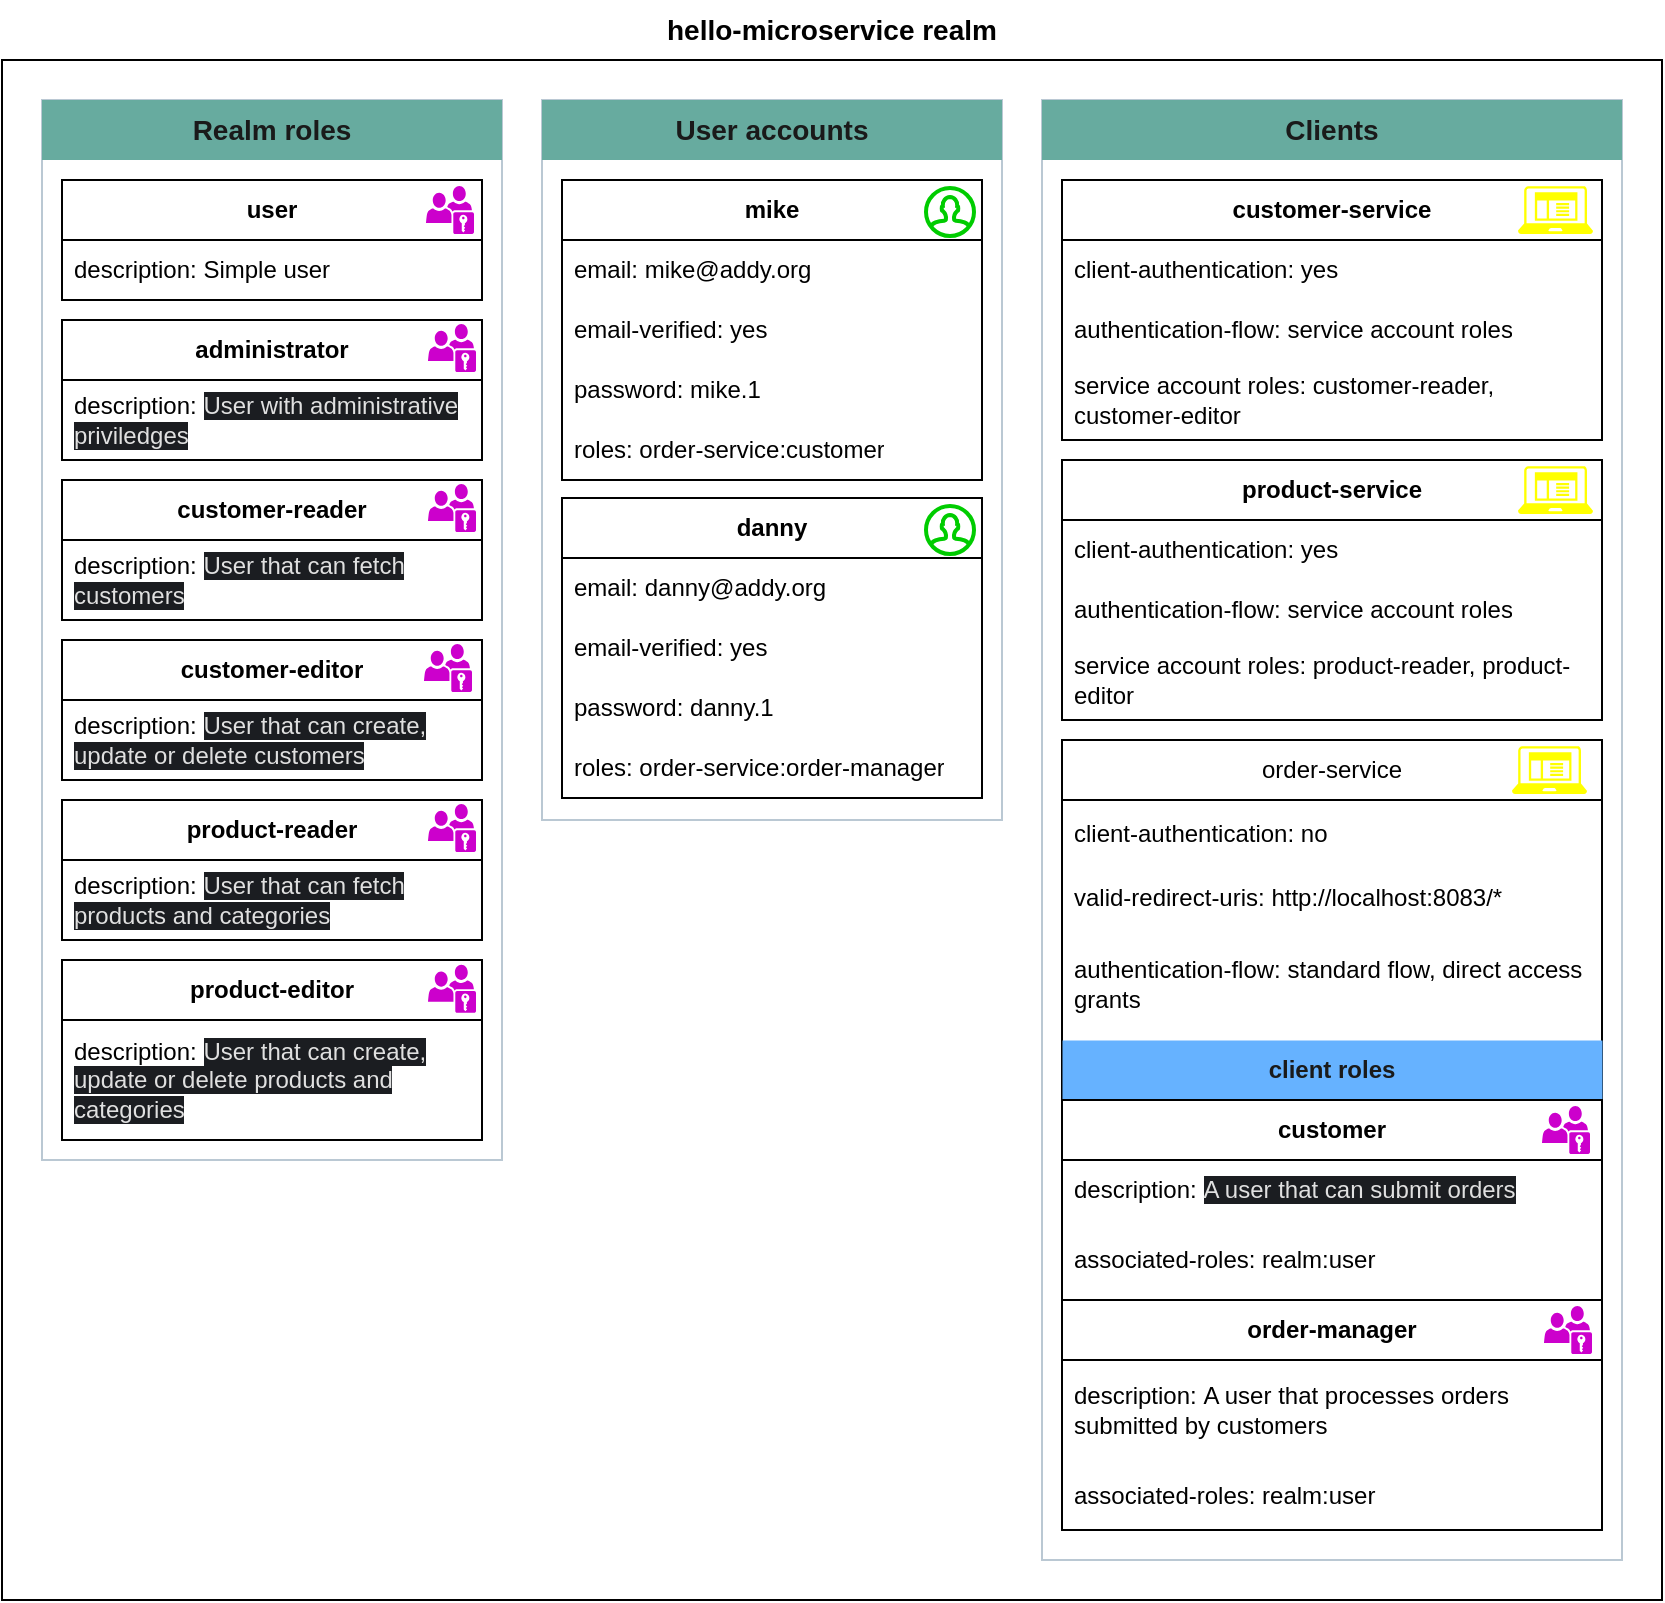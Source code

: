 <mxfile version="25.0.2">
  <diagram name="Page-1" id="ND3jjoAa3D5oEy8UcPlh">
    <mxGraphModel dx="1434" dy="836" grid="1" gridSize="10" guides="1" tooltips="1" connect="1" arrows="1" fold="1" page="1" pageScale="1" pageWidth="1169" pageHeight="827" math="0" shadow="0">
      <root>
        <mxCell id="0" />
        <mxCell id="1" parent="0" />
        <mxCell id="QwpCDfBvvFZVuFC0CCEM-1" value="" style="rounded=0;whiteSpace=wrap;html=1;" parent="1" vertex="1">
          <mxGeometry x="120" y="120" width="830" height="770" as="geometry" />
        </mxCell>
        <mxCell id="QwpCDfBvvFZVuFC0CCEM-2" value="" style="rounded=0;whiteSpace=wrap;html=1;strokeColor=#BAC8D3;" parent="1" vertex="1">
          <mxGeometry x="140" y="140" width="230" height="530" as="geometry" />
        </mxCell>
        <mxCell id="QwpCDfBvvFZVuFC0CCEM-3" value="" style="rounded=0;whiteSpace=wrap;html=1;strokeColor=#BAC8D3;" parent="1" vertex="1">
          <mxGeometry x="390" y="140" width="230" height="360" as="geometry" />
        </mxCell>
        <mxCell id="QwpCDfBvvFZVuFC0CCEM-4" value="" style="rounded=0;whiteSpace=wrap;html=1;strokeColor=#BAC8D3;" parent="1" vertex="1">
          <mxGeometry x="640" y="140" width="290" height="730" as="geometry" />
        </mxCell>
        <mxCell id="QwpCDfBvvFZVuFC0CCEM-5" value="Realm roles" style="text;html=1;align=center;verticalAlign=middle;whiteSpace=wrap;rounded=0;fontStyle=1;fontSize=14;fillColor=#67AB9F;fillStyle=solid;strokeColor=none;fontColor=#1a1a1a;" parent="1" vertex="1">
          <mxGeometry x="140" y="140" width="230" height="30" as="geometry" />
        </mxCell>
        <mxCell id="QwpCDfBvvFZVuFC0CCEM-7" value="Clients" style="text;html=1;align=center;verticalAlign=middle;whiteSpace=wrap;rounded=0;fontStyle=1;fontSize=14;fillColor=#67AB9F;fillStyle=solid;strokeColor=none;fontColor=#1a1a1a;" parent="1" vertex="1">
          <mxGeometry x="640" y="140" width="290" height="30" as="geometry" />
        </mxCell>
        <mxCell id="QwpCDfBvvFZVuFC0CCEM-8" value="User accounts" style="text;html=1;align=center;verticalAlign=middle;whiteSpace=wrap;rounded=0;fontStyle=1;fontSize=14;fillColor=#67AB9F;fillStyle=solid;strokeColor=none;fontColor=#1a1a1a;" parent="1" vertex="1">
          <mxGeometry x="390" y="140" width="230" height="30" as="geometry" />
        </mxCell>
        <mxCell id="QwpCDfBvvFZVuFC0CCEM-37" value="hello-microservice realm" style="text;html=1;align=center;verticalAlign=middle;whiteSpace=wrap;rounded=0;fontSize=14;fontStyle=1" parent="1" vertex="1">
          <mxGeometry x="120" y="90" width="830" height="30" as="geometry" />
        </mxCell>
        <mxCell id="QxlN5juH3B1pH_NlxzW2-9" value="" style="group" parent="1" vertex="1" connectable="0">
          <mxGeometry x="400" y="180" width="210" height="150" as="geometry" />
        </mxCell>
        <mxCell id="QwpCDfBvvFZVuFC0CCEM-20" value="&lt;b&gt;mike&lt;/b&gt;" style="swimlane;fontStyle=0;childLayout=stackLayout;horizontal=1;startSize=30;horizontalStack=0;resizeParent=1;resizeParentMax=0;resizeLast=0;collapsible=1;marginBottom=0;whiteSpace=wrap;html=1;" parent="QxlN5juH3B1pH_NlxzW2-9" vertex="1">
          <mxGeometry width="210" height="150" as="geometry" />
        </mxCell>
        <mxCell id="QwpCDfBvvFZVuFC0CCEM-21" value="email: mike@addy.org" style="text;strokeColor=none;fillColor=none;align=left;verticalAlign=middle;spacingLeft=4;spacingRight=4;overflow=hidden;points=[[0,0.5],[1,0.5]];portConstraint=eastwest;rotatable=0;whiteSpace=wrap;html=1;" parent="QwpCDfBvvFZVuFC0CCEM-20" vertex="1">
          <mxGeometry y="30" width="210" height="30" as="geometry" />
        </mxCell>
        <mxCell id="QwpCDfBvvFZVuFC0CCEM-23" value="email-verified: yes" style="text;strokeColor=none;fillColor=none;align=left;verticalAlign=middle;spacingLeft=4;spacingRight=4;overflow=hidden;points=[[0,0.5],[1,0.5]];portConstraint=eastwest;rotatable=0;whiteSpace=wrap;html=1;" parent="QwpCDfBvvFZVuFC0CCEM-20" vertex="1">
          <mxGeometry y="60" width="210" height="30" as="geometry" />
        </mxCell>
        <mxCell id="QwpCDfBvvFZVuFC0CCEM-24" value="password: mike.1" style="text;strokeColor=none;fillColor=none;align=left;verticalAlign=middle;spacingLeft=4;spacingRight=4;overflow=hidden;points=[[0,0.5],[1,0.5]];portConstraint=eastwest;rotatable=0;whiteSpace=wrap;html=1;" parent="QwpCDfBvvFZVuFC0CCEM-20" vertex="1">
          <mxGeometry y="90" width="210" height="30" as="geometry" />
        </mxCell>
        <mxCell id="QwpCDfBvvFZVuFC0CCEM-22" value="roles: order-service:customer" style="text;strokeColor=none;fillColor=none;align=left;verticalAlign=middle;spacingLeft=4;spacingRight=4;overflow=hidden;points=[[0,0.5],[1,0.5]];portConstraint=eastwest;rotatable=0;whiteSpace=wrap;html=1;" parent="QwpCDfBvvFZVuFC0CCEM-20" vertex="1">
          <mxGeometry y="120" width="210" height="30" as="geometry" />
        </mxCell>
        <mxCell id="QxlN5juH3B1pH_NlxzW2-7" value="" style="html=1;verticalLabelPosition=bottom;align=center;labelBackgroundColor=#ffffff;verticalAlign=top;strokeWidth=2;strokeColor=#00CC00;shadow=0;dashed=0;shape=mxgraph.ios7.icons.user;" parent="QxlN5juH3B1pH_NlxzW2-9" vertex="1">
          <mxGeometry x="182" y="4" width="24" height="24" as="geometry" />
        </mxCell>
        <mxCell id="QxlN5juH3B1pH_NlxzW2-10" value="" style="group" parent="1" vertex="1" connectable="0">
          <mxGeometry x="400" y="339" width="210" height="150" as="geometry" />
        </mxCell>
        <mxCell id="QwpCDfBvvFZVuFC0CCEM-25" value="&lt;b&gt;danny&lt;/b&gt;" style="swimlane;fontStyle=0;childLayout=stackLayout;horizontal=1;startSize=30;horizontalStack=0;resizeParent=1;resizeParentMax=0;resizeLast=0;collapsible=1;marginBottom=0;whiteSpace=wrap;html=1;" parent="QxlN5juH3B1pH_NlxzW2-10" vertex="1">
          <mxGeometry width="210" height="150" as="geometry" />
        </mxCell>
        <mxCell id="QwpCDfBvvFZVuFC0CCEM-26" value="email:&amp;nbsp;&lt;span style=&quot;text-align: center;&quot;&gt;danny&lt;/span&gt;@addy.org" style="text;strokeColor=none;fillColor=none;align=left;verticalAlign=middle;spacingLeft=4;spacingRight=4;overflow=hidden;points=[[0,0.5],[1,0.5]];portConstraint=eastwest;rotatable=0;whiteSpace=wrap;html=1;" parent="QwpCDfBvvFZVuFC0CCEM-25" vertex="1">
          <mxGeometry y="30" width="210" height="30" as="geometry" />
        </mxCell>
        <mxCell id="QwpCDfBvvFZVuFC0CCEM-27" value="email-verified: yes" style="text;strokeColor=none;fillColor=none;align=left;verticalAlign=middle;spacingLeft=4;spacingRight=4;overflow=hidden;points=[[0,0.5],[1,0.5]];portConstraint=eastwest;rotatable=0;whiteSpace=wrap;html=1;" parent="QwpCDfBvvFZVuFC0CCEM-25" vertex="1">
          <mxGeometry y="60" width="210" height="30" as="geometry" />
        </mxCell>
        <mxCell id="QwpCDfBvvFZVuFC0CCEM-28" value="password:&amp;nbsp;&lt;span style=&quot;text-align: center;&quot;&gt;danny&lt;/span&gt;.1" style="text;strokeColor=none;fillColor=none;align=left;verticalAlign=middle;spacingLeft=4;spacingRight=4;overflow=hidden;points=[[0,0.5],[1,0.5]];portConstraint=eastwest;rotatable=0;whiteSpace=wrap;html=1;" parent="QwpCDfBvvFZVuFC0CCEM-25" vertex="1">
          <mxGeometry y="90" width="210" height="30" as="geometry" />
        </mxCell>
        <mxCell id="QwpCDfBvvFZVuFC0CCEM-29" value="roles: order-service:order-manager" style="text;strokeColor=none;fillColor=none;align=left;verticalAlign=middle;spacingLeft=4;spacingRight=4;overflow=hidden;points=[[0,0.5],[1,0.5]];portConstraint=eastwest;rotatable=0;whiteSpace=wrap;html=1;" parent="QwpCDfBvvFZVuFC0CCEM-25" vertex="1">
          <mxGeometry y="120" width="210" height="30" as="geometry" />
        </mxCell>
        <mxCell id="QxlN5juH3B1pH_NlxzW2-8" value="" style="html=1;verticalLabelPosition=bottom;align=center;labelBackgroundColor=#ffffff;verticalAlign=top;strokeWidth=2;strokeColor=#00CC00;shadow=0;dashed=0;shape=mxgraph.ios7.icons.user;" parent="QxlN5juH3B1pH_NlxzW2-10" vertex="1">
          <mxGeometry x="182" y="4" width="24" height="24" as="geometry" />
        </mxCell>
        <mxCell id="w4oUn4Jx87kGUyQWwwbL-10" value="" style="group" vertex="1" connectable="0" parent="1">
          <mxGeometry x="150" y="490" width="210" height="100" as="geometry" />
        </mxCell>
        <mxCell id="w4oUn4Jx87kGUyQWwwbL-11" value="&lt;b&gt;product-reader&lt;/b&gt;" style="swimlane;fontStyle=0;childLayout=stackLayout;horizontal=1;startSize=30;horizontalStack=0;resizeParent=1;resizeParentMax=0;resizeLast=0;collapsible=1;marginBottom=0;whiteSpace=wrap;html=1;" vertex="1" parent="w4oUn4Jx87kGUyQWwwbL-10">
          <mxGeometry width="210" height="70" as="geometry" />
        </mxCell>
        <mxCell id="w4oUn4Jx87kGUyQWwwbL-12" value="description:&amp;nbsp;&lt;span style=&quot;color: rgb(224, 224, 224); font-family: RedHatText, helvetica, arial, sans-serif; background-color: rgb(27, 29, 33);&quot;&gt;&lt;font&gt;User that can fetch products and categories&lt;/font&gt;&lt;/span&gt;" style="text;strokeColor=none;fillColor=none;align=left;verticalAlign=middle;spacingLeft=4;spacingRight=4;overflow=hidden;points=[[0,0.5],[1,0.5]];portConstraint=eastwest;rotatable=0;whiteSpace=wrap;html=1;" vertex="1" parent="w4oUn4Jx87kGUyQWwwbL-11">
          <mxGeometry y="30" width="210" height="40" as="geometry" />
        </mxCell>
        <mxCell id="w4oUn4Jx87kGUyQWwwbL-13" value="" style="sketch=0;pointerEvents=1;shadow=0;dashed=0;html=1;strokeColor=none;fillColor=#CC00CC;labelPosition=center;verticalLabelPosition=bottom;verticalAlign=top;outlineConnect=0;align=center;shape=mxgraph.office.users.role_group;" vertex="1" parent="w4oUn4Jx87kGUyQWwwbL-10">
          <mxGeometry x="183" y="2" width="24" height="24" as="geometry" />
        </mxCell>
        <mxCell id="w4oUn4Jx87kGUyQWwwbL-18" value="" style="group" vertex="1" connectable="0" parent="1">
          <mxGeometry x="150" y="570" width="210" height="90" as="geometry" />
        </mxCell>
        <mxCell id="w4oUn4Jx87kGUyQWwwbL-15" value="&lt;b&gt;product-editor&lt;/b&gt;" style="swimlane;fontStyle=0;childLayout=stackLayout;horizontal=1;startSize=30;horizontalStack=0;resizeParent=1;resizeParentMax=0;resizeLast=0;collapsible=1;marginBottom=0;whiteSpace=wrap;html=1;" vertex="1" parent="w4oUn4Jx87kGUyQWwwbL-18">
          <mxGeometry width="210" height="90" as="geometry" />
        </mxCell>
        <mxCell id="w4oUn4Jx87kGUyQWwwbL-16" value="description:&amp;nbsp;&lt;span style=&quot;color: rgb(224, 224, 224); font-family: RedHatText, helvetica, arial, sans-serif; background-color: rgb(27, 29, 33);&quot;&gt;&lt;font&gt;User that can create, update or delete products and categories&lt;/font&gt;&lt;/span&gt;" style="text;strokeColor=none;fillColor=none;align=left;verticalAlign=middle;spacingLeft=4;spacingRight=4;overflow=hidden;points=[[0,0.5],[1,0.5]];portConstraint=eastwest;rotatable=0;whiteSpace=wrap;html=1;" vertex="1" parent="w4oUn4Jx87kGUyQWwwbL-15">
          <mxGeometry y="30" width="210" height="60" as="geometry" />
        </mxCell>
        <mxCell id="w4oUn4Jx87kGUyQWwwbL-17" value="" style="sketch=0;pointerEvents=1;shadow=0;dashed=0;html=1;strokeColor=none;fillColor=#CC00CC;labelPosition=center;verticalLabelPosition=bottom;verticalAlign=top;outlineConnect=0;align=center;shape=mxgraph.office.users.role_group;" vertex="1" parent="w4oUn4Jx87kGUyQWwwbL-18">
          <mxGeometry x="183" y="2.4" width="24" height="24" as="geometry" />
        </mxCell>
        <mxCell id="w4oUn4Jx87kGUyQWwwbL-19" value="" style="group" vertex="1" connectable="0" parent="1">
          <mxGeometry x="150" y="180" width="210" height="60" as="geometry" />
        </mxCell>
        <mxCell id="QwpCDfBvvFZVuFC0CCEM-12" value="&lt;b&gt;user&lt;/b&gt;" style="swimlane;fontStyle=0;childLayout=stackLayout;horizontal=1;startSize=30;horizontalStack=0;resizeParent=1;resizeParentMax=0;resizeLast=0;collapsible=1;marginBottom=0;whiteSpace=wrap;html=1;" parent="w4oUn4Jx87kGUyQWwwbL-19" vertex="1">
          <mxGeometry width="210" height="60" as="geometry" />
        </mxCell>
        <mxCell id="QwpCDfBvvFZVuFC0CCEM-14" value="description: Simple user" style="text;strokeColor=none;fillColor=none;align=left;verticalAlign=middle;spacingLeft=4;spacingRight=4;overflow=hidden;points=[[0,0.5],[1,0.5]];portConstraint=eastwest;rotatable=0;whiteSpace=wrap;html=1;" parent="QwpCDfBvvFZVuFC0CCEM-12" vertex="1">
          <mxGeometry y="30" width="210" height="30" as="geometry" />
        </mxCell>
        <mxCell id="QxlN5juH3B1pH_NlxzW2-1" value="" style="sketch=0;pointerEvents=1;shadow=0;dashed=0;html=1;strokeColor=none;fillColor=#CC00CC;labelPosition=center;verticalLabelPosition=bottom;verticalAlign=top;outlineConnect=0;align=center;shape=mxgraph.office.users.role_group;" parent="w4oUn4Jx87kGUyQWwwbL-19" vertex="1">
          <mxGeometry x="182" y="3" width="24" height="24" as="geometry" />
        </mxCell>
        <mxCell id="w4oUn4Jx87kGUyQWwwbL-20" value="" style="group" vertex="1" connectable="0" parent="1">
          <mxGeometry x="150" y="250" width="210" height="70" as="geometry" />
        </mxCell>
        <mxCell id="QwpCDfBvvFZVuFC0CCEM-16" value="&lt;b&gt;administrator&lt;/b&gt;" style="swimlane;fontStyle=0;childLayout=stackLayout;horizontal=1;startSize=30;horizontalStack=0;resizeParent=1;resizeParentMax=0;resizeLast=0;collapsible=1;marginBottom=0;whiteSpace=wrap;html=1;" parent="w4oUn4Jx87kGUyQWwwbL-20" vertex="1">
          <mxGeometry width="210" height="70" as="geometry" />
        </mxCell>
        <mxCell id="QwpCDfBvvFZVuFC0CCEM-18" value="description:&amp;nbsp;&lt;span style=&quot;color: rgb(224, 224, 224); font-family: RedHatText, helvetica, arial, sans-serif; background-color: rgb(27, 29, 33);&quot;&gt;&lt;font&gt;User with administrative priviledges&lt;/font&gt;&lt;/span&gt;" style="text;strokeColor=none;fillColor=none;align=left;verticalAlign=middle;spacingLeft=4;spacingRight=4;overflow=hidden;points=[[0,0.5],[1,0.5]];portConstraint=eastwest;rotatable=0;whiteSpace=wrap;html=1;" parent="QwpCDfBvvFZVuFC0CCEM-16" vertex="1">
          <mxGeometry y="30" width="210" height="40" as="geometry" />
        </mxCell>
        <mxCell id="QxlN5juH3B1pH_NlxzW2-3" value="" style="sketch=0;pointerEvents=1;shadow=0;dashed=0;html=1;strokeColor=none;fillColor=#CC00CC;labelPosition=center;verticalLabelPosition=bottom;verticalAlign=top;outlineConnect=0;align=center;shape=mxgraph.office.users.role_group;" parent="w4oUn4Jx87kGUyQWwwbL-20" vertex="1">
          <mxGeometry x="183" y="2" width="24" height="24" as="geometry" />
        </mxCell>
        <mxCell id="w4oUn4Jx87kGUyQWwwbL-21" value="" style="group" vertex="1" connectable="0" parent="1">
          <mxGeometry x="150" y="330" width="210" height="70" as="geometry" />
        </mxCell>
        <mxCell id="w4oUn4Jx87kGUyQWwwbL-2" value="&lt;b&gt;customer-reader&lt;/b&gt;" style="swimlane;fontStyle=0;childLayout=stackLayout;horizontal=1;startSize=30;horizontalStack=0;resizeParent=1;resizeParentMax=0;resizeLast=0;collapsible=1;marginBottom=0;whiteSpace=wrap;html=1;" vertex="1" parent="w4oUn4Jx87kGUyQWwwbL-21">
          <mxGeometry width="210" height="70" as="geometry" />
        </mxCell>
        <mxCell id="w4oUn4Jx87kGUyQWwwbL-3" value="description:&amp;nbsp;&lt;span style=&quot;color: rgb(224, 224, 224); font-family: RedHatText, helvetica, arial, sans-serif; background-color: rgb(27, 29, 33);&quot;&gt;&lt;font&gt;User that can fetch customers&lt;/font&gt;&lt;/span&gt;" style="text;strokeColor=none;fillColor=none;align=left;verticalAlign=middle;spacingLeft=4;spacingRight=4;overflow=hidden;points=[[0,0.5],[1,0.5]];portConstraint=eastwest;rotatable=0;whiteSpace=wrap;html=1;" vertex="1" parent="w4oUn4Jx87kGUyQWwwbL-2">
          <mxGeometry y="30" width="210" height="40" as="geometry" />
        </mxCell>
        <mxCell id="w4oUn4Jx87kGUyQWwwbL-5" value="" style="sketch=0;pointerEvents=1;shadow=0;dashed=0;html=1;strokeColor=none;fillColor=#CC00CC;labelPosition=center;verticalLabelPosition=bottom;verticalAlign=top;outlineConnect=0;align=center;shape=mxgraph.office.users.role_group;" vertex="1" parent="w4oUn4Jx87kGUyQWwwbL-21">
          <mxGeometry x="183" y="2" width="24" height="24" as="geometry" />
        </mxCell>
        <mxCell id="w4oUn4Jx87kGUyQWwwbL-22" value="" style="group" vertex="1" connectable="0" parent="1">
          <mxGeometry x="150" y="410" width="210" height="70" as="geometry" />
        </mxCell>
        <mxCell id="w4oUn4Jx87kGUyQWwwbL-7" value="&lt;b&gt;customer-editor&lt;/b&gt;" style="swimlane;fontStyle=0;childLayout=stackLayout;horizontal=1;startSize=30;horizontalStack=0;resizeParent=1;resizeParentMax=0;resizeLast=0;collapsible=1;marginBottom=0;whiteSpace=wrap;html=1;" vertex="1" parent="w4oUn4Jx87kGUyQWwwbL-22">
          <mxGeometry width="210" height="70" as="geometry" />
        </mxCell>
        <mxCell id="w4oUn4Jx87kGUyQWwwbL-8" value="description:&amp;nbsp;&lt;span style=&quot;color: rgb(224, 224, 224); font-family: RedHatText, helvetica, arial, sans-serif; background-color: rgb(27, 29, 33);&quot;&gt;&lt;font&gt;User that can create, update or delete customers&lt;/font&gt;&lt;/span&gt;" style="text;strokeColor=none;fillColor=none;align=left;verticalAlign=middle;spacingLeft=4;spacingRight=4;overflow=hidden;points=[[0,0.5],[1,0.5]];portConstraint=eastwest;rotatable=0;whiteSpace=wrap;html=1;" vertex="1" parent="w4oUn4Jx87kGUyQWwwbL-7">
          <mxGeometry y="30" width="210" height="40" as="geometry" />
        </mxCell>
        <mxCell id="w4oUn4Jx87kGUyQWwwbL-9" value="" style="sketch=0;pointerEvents=1;shadow=0;dashed=0;html=1;strokeColor=none;fillColor=#CC00CC;labelPosition=center;verticalLabelPosition=bottom;verticalAlign=top;outlineConnect=0;align=center;shape=mxgraph.office.users.role_group;" vertex="1" parent="w4oUn4Jx87kGUyQWwwbL-22">
          <mxGeometry x="181" y="2" width="24" height="24" as="geometry" />
        </mxCell>
        <mxCell id="w4oUn4Jx87kGUyQWwwbL-27" value="" style="group" vertex="1" connectable="0" parent="1">
          <mxGeometry x="650" y="180" width="270" height="130" as="geometry" />
        </mxCell>
        <mxCell id="QwpCDfBvvFZVuFC0CCEM-34" value="&lt;b&gt;customer-service&lt;/b&gt;" style="swimlane;fontStyle=0;childLayout=stackLayout;horizontal=1;startSize=30;horizontalStack=0;resizeParent=1;resizeParentMax=0;resizeLast=0;collapsible=1;marginBottom=0;whiteSpace=wrap;html=1;" parent="w4oUn4Jx87kGUyQWwwbL-27" vertex="1">
          <mxGeometry width="270" height="130" as="geometry" />
        </mxCell>
        <mxCell id="QwpCDfBvvFZVuFC0CCEM-36" value="client-authentication: yes" style="text;strokeColor=none;fillColor=none;align=left;verticalAlign=middle;spacingLeft=4;spacingRight=4;overflow=hidden;points=[[0,0.5],[1,0.5]];portConstraint=eastwest;rotatable=0;whiteSpace=wrap;html=1;" parent="QwpCDfBvvFZVuFC0CCEM-34" vertex="1">
          <mxGeometry y="30" width="270" height="30" as="geometry" />
        </mxCell>
        <mxCell id="QwpCDfBvvFZVuFC0CCEM-38" value="authentication-flow: service account roles" style="text;strokeColor=none;fillColor=none;align=left;verticalAlign=middle;spacingLeft=4;spacingRight=4;overflow=hidden;points=[[0,0.5],[1,0.5]];portConstraint=eastwest;rotatable=0;whiteSpace=wrap;html=1;" parent="QwpCDfBvvFZVuFC0CCEM-34" vertex="1">
          <mxGeometry y="60" width="270" height="30" as="geometry" />
        </mxCell>
        <mxCell id="w4oUn4Jx87kGUyQWwwbL-25" value="service account roles: customer-reader, customer-editor" style="text;strokeColor=none;fillColor=none;align=left;verticalAlign=middle;spacingLeft=4;spacingRight=4;overflow=hidden;points=[[0,0.5],[1,0.5]];portConstraint=eastwest;rotatable=0;whiteSpace=wrap;html=1;" vertex="1" parent="QwpCDfBvvFZVuFC0CCEM-34">
          <mxGeometry y="90" width="270" height="40" as="geometry" />
        </mxCell>
        <mxCell id="QxlN5juH3B1pH_NlxzW2-11" value="" style="sketch=0;aspect=fixed;pointerEvents=1;shadow=0;dashed=0;html=1;strokeColor=none;labelPosition=center;verticalLabelPosition=bottom;verticalAlign=top;align=center;fillColor=#FFFF00;shape=mxgraph.mscae.enterprise.client_application" parent="w4oUn4Jx87kGUyQWwwbL-27" vertex="1">
          <mxGeometry x="228" y="3" width="37.5" height="24" as="geometry" />
        </mxCell>
        <mxCell id="QwpCDfBvvFZVuFC0CCEM-39" value="&lt;b&gt;product-service&lt;/b&gt;" style="swimlane;fontStyle=0;childLayout=stackLayout;horizontal=1;startSize=30;horizontalStack=0;resizeParent=1;resizeParentMax=0;resizeLast=0;collapsible=1;marginBottom=0;whiteSpace=wrap;html=1;" parent="1" vertex="1">
          <mxGeometry x="650" y="320" width="270" height="130" as="geometry" />
        </mxCell>
        <mxCell id="QwpCDfBvvFZVuFC0CCEM-41" value="client-authentication: yes" style="text;strokeColor=none;fillColor=none;align=left;verticalAlign=middle;spacingLeft=4;spacingRight=4;overflow=hidden;points=[[0,0.5],[1,0.5]];portConstraint=eastwest;rotatable=0;whiteSpace=wrap;html=1;" parent="QwpCDfBvvFZVuFC0CCEM-39" vertex="1">
          <mxGeometry y="30" width="270" height="30" as="geometry" />
        </mxCell>
        <mxCell id="QwpCDfBvvFZVuFC0CCEM-42" value="authentication-flow: service account roles" style="text;strokeColor=none;fillColor=none;align=left;verticalAlign=middle;spacingLeft=4;spacingRight=4;overflow=hidden;points=[[0,0.5],[1,0.5]];portConstraint=eastwest;rotatable=0;whiteSpace=wrap;html=1;" parent="QwpCDfBvvFZVuFC0CCEM-39" vertex="1">
          <mxGeometry y="60" width="270" height="30" as="geometry" />
        </mxCell>
        <mxCell id="w4oUn4Jx87kGUyQWwwbL-26" value="service account roles: product-reader, product-editor" style="text;strokeColor=none;fillColor=none;align=left;verticalAlign=middle;spacingLeft=4;spacingRight=4;overflow=hidden;points=[[0,0.5],[1,0.5]];portConstraint=eastwest;rotatable=0;whiteSpace=wrap;html=1;" vertex="1" parent="QwpCDfBvvFZVuFC0CCEM-39">
          <mxGeometry y="90" width="270" height="40" as="geometry" />
        </mxCell>
        <mxCell id="QxlN5juH3B1pH_NlxzW2-12" value="" style="sketch=0;aspect=fixed;pointerEvents=1;shadow=0;dashed=0;html=1;strokeColor=none;labelPosition=center;verticalLabelPosition=bottom;verticalAlign=top;align=center;fillColor=#FFFF00;shape=mxgraph.mscae.enterprise.client_application" parent="1" vertex="1">
          <mxGeometry x="878" y="323" width="37.5" height="24" as="geometry" />
        </mxCell>
        <mxCell id="w4oUn4Jx87kGUyQWwwbL-38" value="" style="group" vertex="1" connectable="0" parent="1">
          <mxGeometry x="650" y="460" width="270" height="395" as="geometry" />
        </mxCell>
        <mxCell id="w4oUn4Jx87kGUyQWwwbL-31" value="order-service" style="swimlane;fontStyle=0;childLayout=stackLayout;horizontal=1;startSize=30;horizontalStack=0;resizeParent=1;resizeParentMax=0;resizeLast=0;collapsible=1;marginBottom=0;whiteSpace=wrap;html=1;" vertex="1" parent="w4oUn4Jx87kGUyQWwwbL-38">
          <mxGeometry width="270" height="395" as="geometry" />
        </mxCell>
        <mxCell id="QwpCDfBvvFZVuFC0CCEM-45" value="client-authentication: no" style="text;strokeColor=none;fillColor=none;align=left;verticalAlign=middle;spacingLeft=4;spacingRight=4;overflow=hidden;points=[[0,0.5],[1,0.5]];portConstraint=eastwest;rotatable=0;whiteSpace=wrap;html=1;" parent="w4oUn4Jx87kGUyQWwwbL-31" vertex="1">
          <mxGeometry y="30" width="270" height="34.03" as="geometry" />
        </mxCell>
        <mxCell id="QwpCDfBvvFZVuFC0CCEM-44" value="valid-redirect-uris:&amp;nbsp;http://localhost:8083/*" style="text;strokeColor=none;fillColor=none;align=left;verticalAlign=middle;spacingLeft=4;spacingRight=4;overflow=hidden;points=[[0,0.5],[1,0.5]];portConstraint=eastwest;rotatable=0;whiteSpace=wrap;html=1;" parent="w4oUn4Jx87kGUyQWwwbL-31" vertex="1">
          <mxGeometry y="64.03" width="270" height="30" as="geometry" />
        </mxCell>
        <mxCell id="QwpCDfBvvFZVuFC0CCEM-46" value="authentication-flow: standard flow, direct access grants" style="text;strokeColor=none;fillColor=none;align=left;verticalAlign=middle;spacingLeft=4;spacingRight=4;overflow=hidden;points=[[0,0.5],[1,0.5]];portConstraint=eastwest;rotatable=0;whiteSpace=wrap;html=1;" parent="w4oUn4Jx87kGUyQWwwbL-31" vertex="1">
          <mxGeometry y="94.03" width="270" height="55.97" as="geometry" />
        </mxCell>
        <mxCell id="QwpCDfBvvFZVuFC0CCEM-48" value="client roles" style="text;html=1;align=center;verticalAlign=middle;whiteSpace=wrap;rounded=0;fontStyle=1;strokeColor=none;fillColor=#66B2FF;strokeWidth=0;fontColor=#1A1A1A;" parent="w4oUn4Jx87kGUyQWwwbL-31" vertex="1">
          <mxGeometry y="150" width="270" height="30" as="geometry" />
        </mxCell>
        <mxCell id="QwpCDfBvvFZVuFC0CCEM-49" value="&lt;b&gt;customer&lt;/b&gt;" style="swimlane;fontStyle=0;childLayout=stackLayout;horizontal=1;startSize=30;horizontalStack=0;resizeParent=1;resizeParentMax=0;resizeLast=0;collapsible=1;marginBottom=0;whiteSpace=wrap;html=1;" parent="w4oUn4Jx87kGUyQWwwbL-31" vertex="1">
          <mxGeometry y="180" width="270" height="100" as="geometry" />
        </mxCell>
        <mxCell id="QwpCDfBvvFZVuFC0CCEM-50" value="description:&lt;font&gt;&amp;nbsp;&lt;span style=&quot;color: rgb(224, 224, 224); font-family: RedHatText, helvetica, arial, sans-serif; text-wrap: nowrap; background-color: rgb(27, 29, 33);&quot;&gt;A user that can submit orders&lt;/span&gt;&lt;/font&gt;" style="text;strokeColor=none;fillColor=none;align=left;verticalAlign=middle;spacingLeft=4;spacingRight=4;overflow=hidden;points=[[0,0.5],[1,0.5]];portConstraint=eastwest;rotatable=0;whiteSpace=wrap;html=1;" parent="QwpCDfBvvFZVuFC0CCEM-49" vertex="1">
          <mxGeometry y="30" width="270" height="30" as="geometry" />
        </mxCell>
        <mxCell id="QwpCDfBvvFZVuFC0CCEM-52" value="associated-roles: realm:user" style="text;strokeColor=none;fillColor=none;align=left;verticalAlign=middle;spacingLeft=4;spacingRight=4;overflow=hidden;points=[[0,0.5],[1,0.5]];portConstraint=eastwest;rotatable=0;whiteSpace=wrap;html=1;" parent="QwpCDfBvvFZVuFC0CCEM-49" vertex="1">
          <mxGeometry y="60" width="270" height="40" as="geometry" />
        </mxCell>
        <mxCell id="QwpCDfBvvFZVuFC0CCEM-53" value="&lt;b&gt;order-manager&lt;/b&gt;" style="swimlane;fontStyle=0;childLayout=stackLayout;horizontal=1;startSize=30;horizontalStack=0;resizeParent=1;resizeParentMax=0;resizeLast=0;collapsible=1;marginBottom=0;whiteSpace=wrap;html=1;" parent="w4oUn4Jx87kGUyQWwwbL-31" vertex="1">
          <mxGeometry y="280" width="270" height="115" as="geometry" />
        </mxCell>
        <mxCell id="QwpCDfBvvFZVuFC0CCEM-54" value="description:&lt;font&gt;&amp;nbsp;A user that processes orders submitted by customers&lt;/font&gt;" style="text;strokeColor=none;fillColor=none;align=left;verticalAlign=middle;spacingLeft=4;spacingRight=4;overflow=hidden;points=[[0,0.5],[1,0.5]];portConstraint=eastwest;rotatable=0;whiteSpace=wrap;html=1;" parent="QwpCDfBvvFZVuFC0CCEM-53" vertex="1">
          <mxGeometry y="30" width="270" height="50" as="geometry" />
        </mxCell>
        <mxCell id="QwpCDfBvvFZVuFC0CCEM-56" value="associated-roles: realm:user" style="text;strokeColor=none;fillColor=none;align=left;verticalAlign=middle;spacingLeft=4;spacingRight=4;overflow=hidden;points=[[0,0.5],[1,0.5]];portConstraint=eastwest;rotatable=0;whiteSpace=wrap;html=1;" parent="QwpCDfBvvFZVuFC0CCEM-53" vertex="1">
          <mxGeometry y="80" width="270" height="35" as="geometry" />
        </mxCell>
        <mxCell id="QxlN5juH3B1pH_NlxzW2-13" value="" style="sketch=0;aspect=fixed;pointerEvents=1;shadow=0;dashed=0;html=1;strokeColor=none;labelPosition=center;verticalLabelPosition=bottom;verticalAlign=top;align=center;fillColor=#ffff00;shape=mxgraph.mscae.enterprise.client_application" parent="w4oUn4Jx87kGUyQWwwbL-38" vertex="1">
          <mxGeometry x="225" y="3.003" width="37.5" height="24" as="geometry" />
        </mxCell>
        <mxCell id="QxlN5juH3B1pH_NlxzW2-5" value="" style="sketch=0;pointerEvents=1;shadow=0;dashed=0;html=1;strokeColor=none;fillColor=#CC00CC;labelPosition=center;verticalLabelPosition=bottom;verticalAlign=top;outlineConnect=0;align=center;shape=mxgraph.office.users.role_group;" parent="w4oUn4Jx87kGUyQWwwbL-38" vertex="1">
          <mxGeometry x="240" y="183" width="24" height="24" as="geometry" />
        </mxCell>
        <mxCell id="QxlN5juH3B1pH_NlxzW2-4" value="" style="sketch=0;pointerEvents=1;shadow=0;dashed=0;html=1;strokeColor=none;fillColor=#CC00CC;labelPosition=center;verticalLabelPosition=bottom;verticalAlign=top;outlineConnect=0;align=center;shape=mxgraph.office.users.role_group;" parent="w4oUn4Jx87kGUyQWwwbL-38" vertex="1">
          <mxGeometry x="241" y="283" width="24" height="24" as="geometry" />
        </mxCell>
      </root>
    </mxGraphModel>
  </diagram>
</mxfile>
